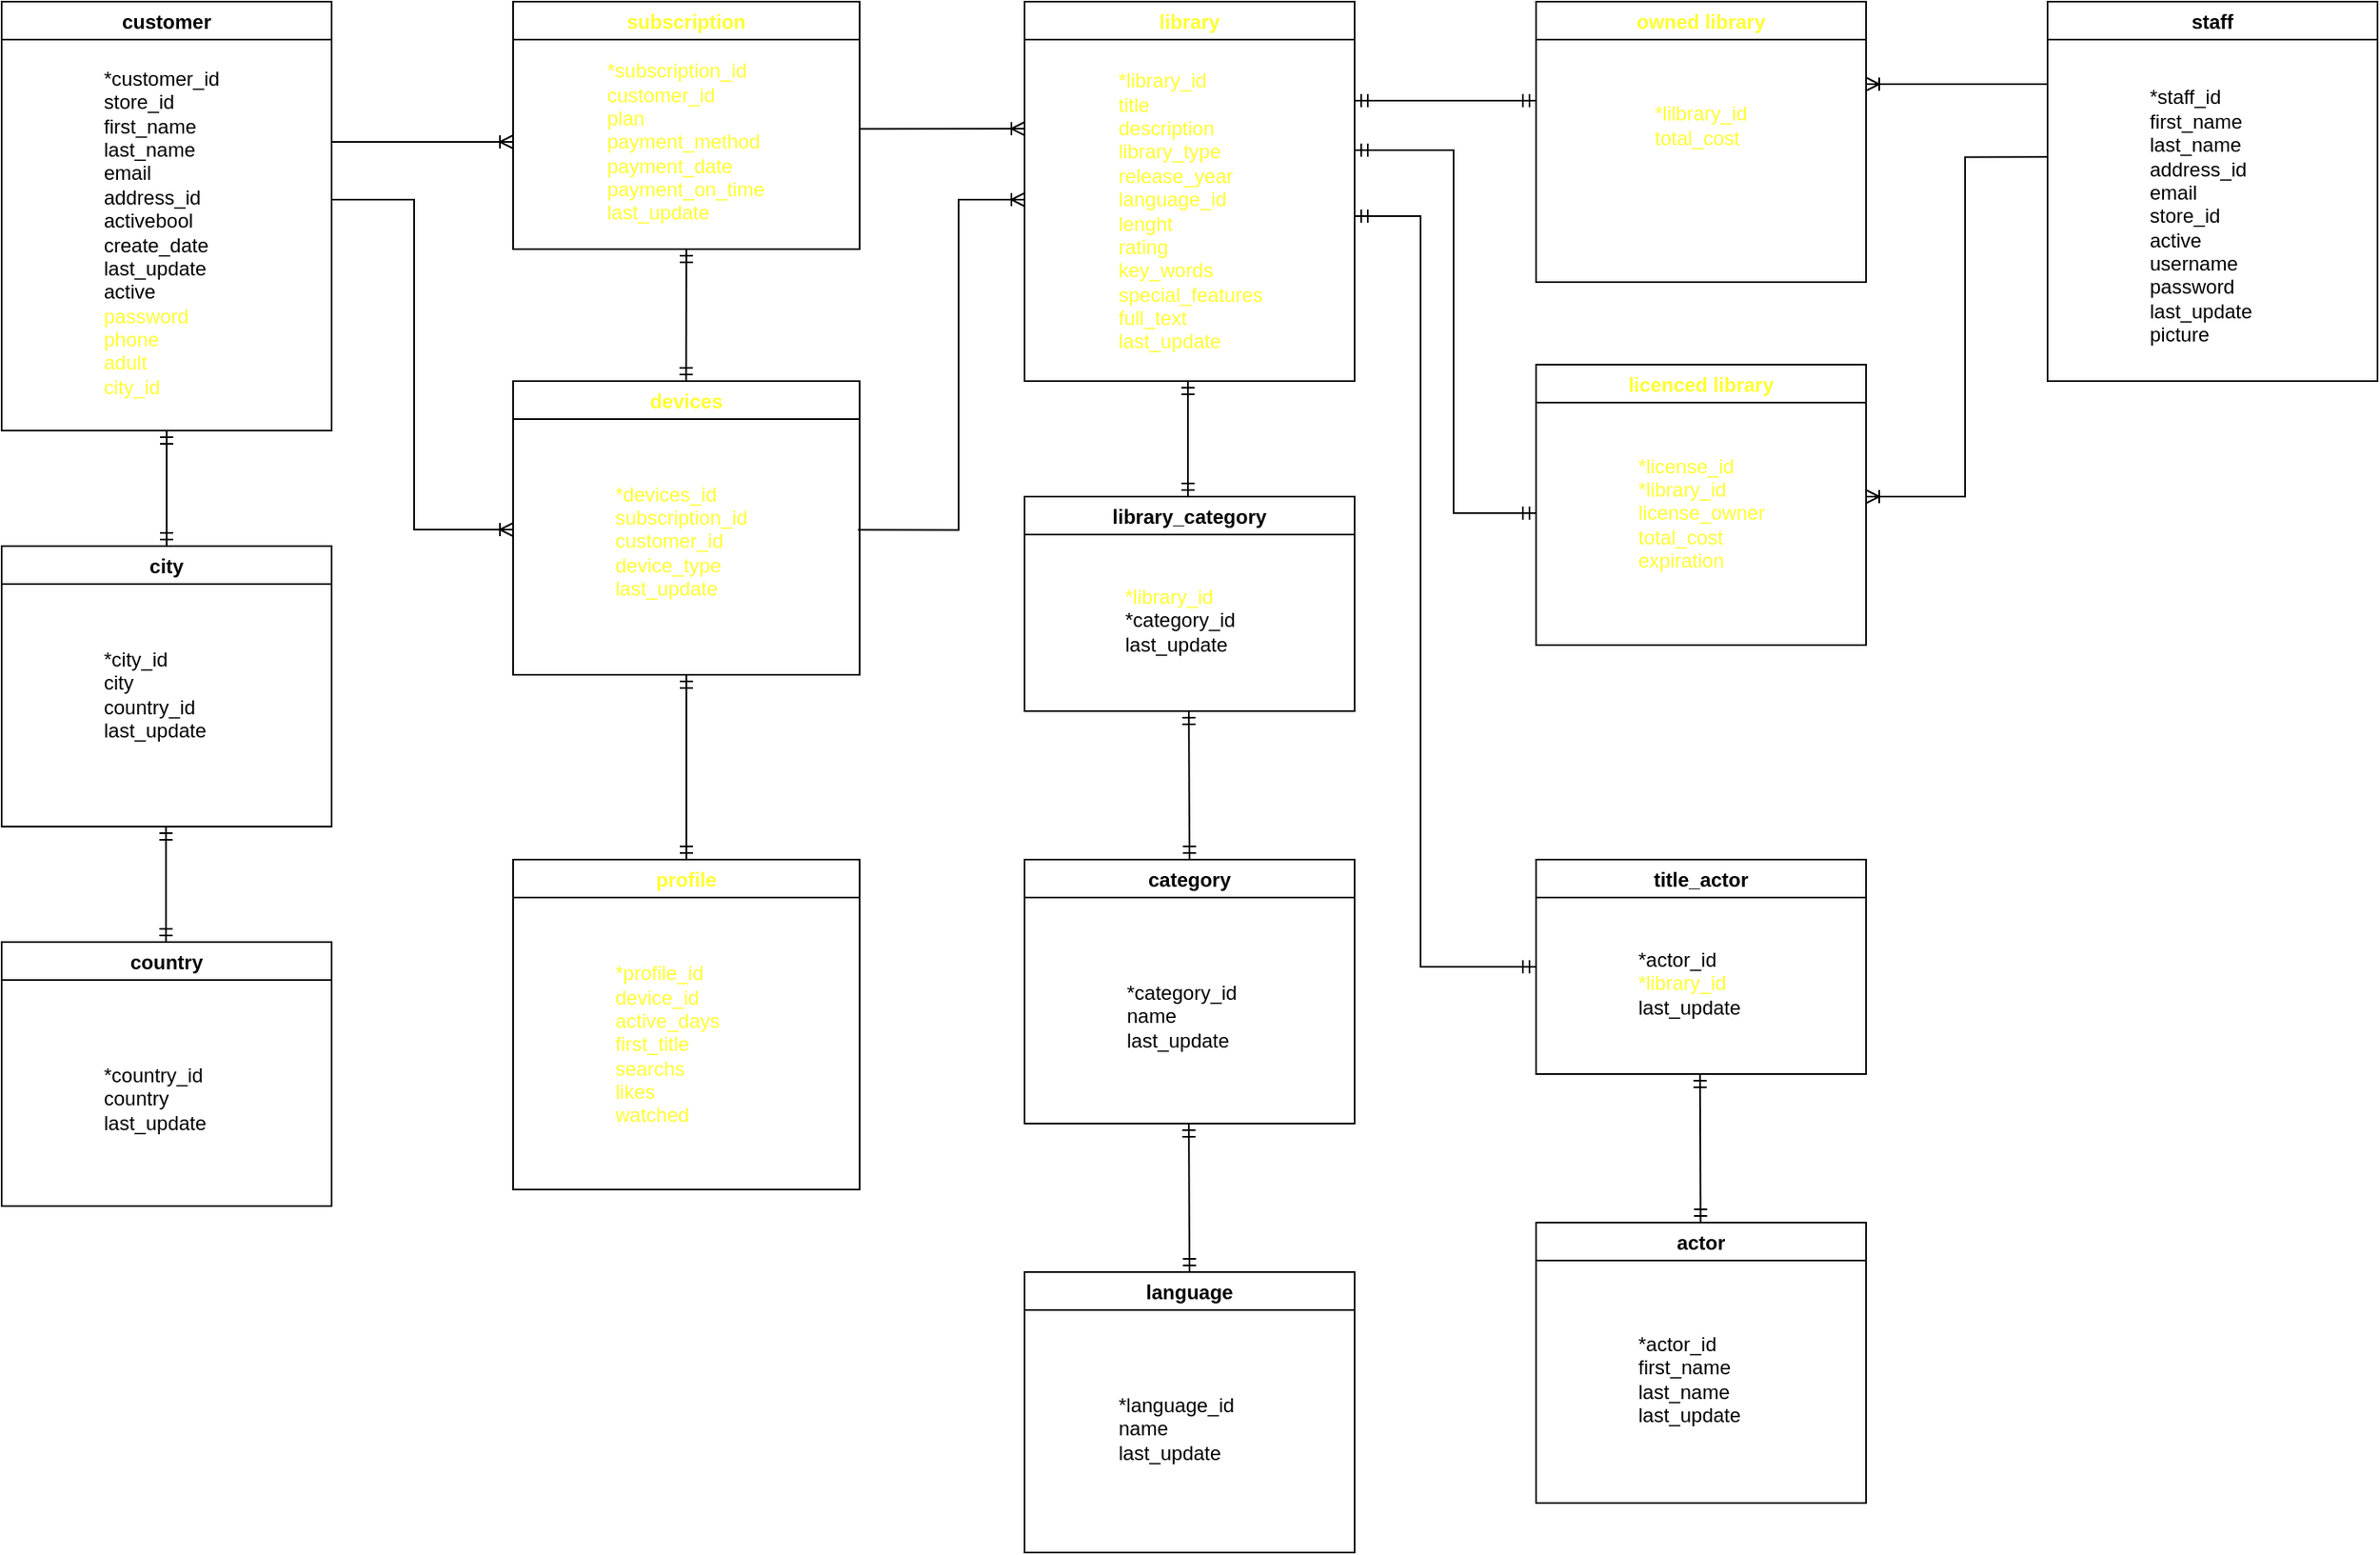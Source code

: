 <mxfile version="17.5.0" type="github">
  <diagram id="TtP-CfeIA3QvMqHtvhTb" name="Page-1">
    <mxGraphModel dx="1045" dy="1703" grid="0" gridSize="10" guides="1" tooltips="1" connect="1" arrows="1" fold="1" page="0" pageScale="1" pageWidth="827" pageHeight="1169" background="none" math="0" shadow="0">
      <root>
        <mxCell id="0" />
        <mxCell id="1" parent="0" />
        <mxCell id="HzS_BnhPK9T8P5cMP2ur-21" value="country" style="swimlane;startSize=23;" parent="1" vertex="1">
          <mxGeometry x="90" y="-550" width="200" height="160" as="geometry" />
        </mxCell>
        <mxCell id="HzS_BnhPK9T8P5cMP2ur-35" value="*country_id&lt;br&gt;country&lt;br&gt;last_update" style="text;html=1;align=left;verticalAlign=middle;resizable=0;points=[];autosize=1;strokeColor=none;fillColor=none;" parent="HzS_BnhPK9T8P5cMP2ur-21" vertex="1">
          <mxGeometry x="60" y="72" width="72" height="46" as="geometry" />
        </mxCell>
        <mxCell id="HzS_BnhPK9T8P5cMP2ur-18" value="customer" style="swimlane;align=center;" parent="1" vertex="1">
          <mxGeometry x="90" y="-1120" width="200" height="260" as="geometry" />
        </mxCell>
        <mxCell id="HzS_BnhPK9T8P5cMP2ur-31" value="*customer_id&lt;br&gt;store_id&lt;br&gt;first_name&lt;br&gt;last_name&lt;br&gt;email&lt;br&gt;address_id&lt;br&gt;activebool&lt;br&gt;create_date&lt;br&gt;last_update&lt;br&gt;active&lt;br&gt;&lt;font color=&quot;#ffff33&quot;&gt;password&lt;br&gt;phone&lt;br&gt;adult&lt;br&gt;city_id&lt;/font&gt;" style="text;html=1;align=left;verticalAlign=middle;resizable=0;points=[];autosize=1;strokeColor=none;fillColor=none;rotation=0;" parent="HzS_BnhPK9T8P5cMP2ur-18" vertex="1">
          <mxGeometry x="60" y="40" width="90" height="200" as="geometry" />
        </mxCell>
        <mxCell id="HzS_BnhPK9T8P5cMP2ur-24" value="devices" style="swimlane;startSize=23;fontColor=#FFFF33;" parent="1" vertex="1">
          <mxGeometry x="400" y="-890" width="210" height="178" as="geometry" />
        </mxCell>
        <mxCell id="pAm7fmLb9yArs0JBZIK8-22" value="*devices_id&lt;br&gt;subscription_id&lt;br&gt;customer_id&lt;br&gt;device_type&lt;br&gt;last_update" style="text;html=1;align=left;verticalAlign=middle;resizable=0;points=[];autosize=1;strokeColor=none;fillColor=none;fontColor=#FFFF33;" parent="HzS_BnhPK9T8P5cMP2ur-24" vertex="1">
          <mxGeometry x="60" y="60" width="90" height="74" as="geometry" />
        </mxCell>
        <mxCell id="HzS_BnhPK9T8P5cMP2ur-20" value="city" style="swimlane;startSize=23;" parent="1" vertex="1">
          <mxGeometry x="90" y="-790" width="200" height="170" as="geometry" />
        </mxCell>
        <mxCell id="HzS_BnhPK9T8P5cMP2ur-33" value="*city_id&lt;br&gt;city&lt;br&gt;country_id&lt;br&gt;last_update" style="text;html=1;align=left;verticalAlign=middle;resizable=0;points=[];autosize=1;strokeColor=none;fillColor=none;" parent="HzS_BnhPK9T8P5cMP2ur-20" vertex="1">
          <mxGeometry x="60" y="60" width="72" height="60" as="geometry" />
        </mxCell>
        <mxCell id="HzS_BnhPK9T8P5cMP2ur-22" value="subscription" style="swimlane;startSize=23;fontColor=#FFFF33;" parent="1" vertex="1">
          <mxGeometry x="400" y="-1120" width="210" height="150" as="geometry" />
        </mxCell>
        <mxCell id="pAm7fmLb9yArs0JBZIK8-20" value="*subscription_id&lt;br&gt;customer_id&lt;br&gt;plan&lt;br&gt;payment_method&lt;br&gt;payment_date&lt;br&gt;payment_on_time&lt;br&gt;last_update" style="text;html=1;align=left;verticalAlign=middle;resizable=0;points=[];autosize=1;strokeColor=none;fillColor=none;fontColor=#FFFF33;" parent="HzS_BnhPK9T8P5cMP2ur-22" vertex="1">
          <mxGeometry x="55" y="34" width="105" height="102" as="geometry" />
        </mxCell>
        <mxCell id="pAm7fmLb9yArs0JBZIK8-1" value="profile" style="swimlane;startSize=23;fontColor=#FFFF33;" parent="1" vertex="1">
          <mxGeometry x="400" y="-600" width="210" height="200" as="geometry" />
        </mxCell>
        <mxCell id="pAm7fmLb9yArs0JBZIK8-2" value="*profile_id&lt;br&gt;device_id&lt;br&gt;active_days&lt;br&gt;first_title&lt;br&gt;searchs&lt;br&gt;likes&lt;br&gt;watched" style="text;html=1;align=left;verticalAlign=middle;resizable=0;points=[];autosize=1;strokeColor=none;fillColor=none;fontColor=#FFFF33;" parent="pAm7fmLb9yArs0JBZIK8-1" vertex="1">
          <mxGeometry x="60" y="61" width="73" height="102" as="geometry" />
        </mxCell>
        <object label="owned library" id="pAm7fmLb9yArs0JBZIK8-3">
          <mxCell style="swimlane;startSize=23;fontColor=#FFFF33;" parent="1" vertex="1">
            <mxGeometry x="1020" y="-1120" width="200" height="170" as="geometry">
              <mxRectangle x="730" y="280" width="70" height="23" as="alternateBounds" />
            </mxGeometry>
          </mxCell>
        </object>
        <mxCell id="pAm7fmLb9yArs0JBZIK8-54" value="*lilbrary_id&lt;br&gt;total_cost" style="text;html=1;align=left;verticalAlign=middle;resizable=0;points=[];autosize=1;strokeColor=none;fillColor=none;fontColor=#FFFF33;" parent="pAm7fmLb9yArs0JBZIK8-3" vertex="1">
          <mxGeometry x="70" y="60" width="70" height="30" as="geometry" />
        </mxCell>
        <object label="licenced library" id="pAm7fmLb9yArs0JBZIK8-4">
          <mxCell style="swimlane;startSize=23;fontColor=#FFFF33;" parent="1" vertex="1">
            <mxGeometry x="1020" y="-900" width="200" height="170" as="geometry">
              <mxRectangle x="730" y="280" width="70" height="23" as="alternateBounds" />
            </mxGeometry>
          </mxCell>
        </object>
        <mxCell id="pAm7fmLb9yArs0JBZIK8-53" value="*license_id&lt;br&gt;*library_id&lt;br&gt;license_owner&lt;br&gt;total_cost&lt;br&gt;expiration" style="text;html=1;align=left;verticalAlign=middle;resizable=0;points=[];autosize=1;strokeColor=none;fillColor=none;fontColor=#FFFF33;" parent="pAm7fmLb9yArs0JBZIK8-4" vertex="1">
          <mxGeometry x="60" y="50" width="90" height="80" as="geometry" />
        </mxCell>
        <object label="library" id="pAm7fmLb9yArs0JBZIK8-6">
          <mxCell style="swimlane;startSize=23;fontColor=#FFFF33;" parent="1" vertex="1">
            <mxGeometry x="710" y="-1120" width="200" height="230" as="geometry">
              <mxRectangle x="730" y="280" width="70" height="23" as="alternateBounds" />
            </mxGeometry>
          </mxCell>
        </object>
        <mxCell id="pAm7fmLb9yArs0JBZIK8-24" value="*library_id&lt;br&gt;title&lt;br&gt;description&lt;br&gt;library_type&lt;br&gt;release_year&lt;br&gt;language_id&lt;br&gt;lenght&lt;br&gt;rating&lt;br&gt;key_words&lt;br&gt;special_features&lt;br&gt;full_text&lt;br&gt;last_update" style="text;html=1;align=left;verticalAlign=middle;resizable=0;points=[];autosize=1;strokeColor=none;fillColor=none;fontColor=#FFFF33;" parent="pAm7fmLb9yArs0JBZIK8-6" vertex="1">
          <mxGeometry x="55" y="41" width="97" height="172" as="geometry" />
        </mxCell>
        <object label="category" id="pAm7fmLb9yArs0JBZIK8-8">
          <mxCell style="swimlane;startSize=23;" parent="1" vertex="1">
            <mxGeometry x="710" y="-600" width="200" height="160" as="geometry">
              <mxRectangle x="730" y="280" width="70" height="23" as="alternateBounds" />
            </mxGeometry>
          </mxCell>
        </object>
        <mxCell id="pAm7fmLb9yArs0JBZIK8-9" value="*category_id&lt;br&gt;name&lt;br&gt;last_update" style="text;html=1;align=left;verticalAlign=middle;resizable=0;points=[];autosize=1;strokeColor=none;fillColor=none;" parent="pAm7fmLb9yArs0JBZIK8-8" vertex="1">
          <mxGeometry x="60" y="70" width="80" height="50" as="geometry" />
        </mxCell>
        <object label="library_category" id="pAm7fmLb9yArs0JBZIK8-10">
          <mxCell style="swimlane;startSize=23;" parent="1" vertex="1">
            <mxGeometry x="710" y="-820" width="200" height="130" as="geometry">
              <mxRectangle x="730" y="280" width="70" height="23" as="alternateBounds" />
            </mxGeometry>
          </mxCell>
        </object>
        <mxCell id="pAm7fmLb9yArs0JBZIK8-11" value="&lt;font color=&quot;#ffff33&quot;&gt;*library_id&lt;br&gt;&lt;/font&gt;*category_id&lt;br&gt;last_update" style="text;html=1;align=left;verticalAlign=middle;resizable=0;points=[];autosize=1;strokeColor=none;fillColor=none;" parent="pAm7fmLb9yArs0JBZIK8-10" vertex="1">
          <mxGeometry x="59" y="50" width="80" height="50" as="geometry" />
        </mxCell>
        <mxCell id="DgAUPHsds82khlt7tc6R-22" value="" style="fontSize=12;html=1;endArrow=ERmandOne;startArrow=ERmandOne;rounded=0;fontColor=#FFFFFF;" edge="1" parent="pAm7fmLb9yArs0JBZIK8-10">
          <mxGeometry width="100" height="100" relative="1" as="geometry">
            <mxPoint x="99.01" y="-70" as="sourcePoint" />
            <mxPoint x="99" as="targetPoint" />
          </mxGeometry>
        </mxCell>
        <object label="language" id="pAm7fmLb9yArs0JBZIK8-12">
          <mxCell style="swimlane;startSize=23;" parent="1" vertex="1">
            <mxGeometry x="710" y="-350" width="200" height="170" as="geometry">
              <mxRectangle x="730" y="280" width="70" height="23" as="alternateBounds" />
            </mxGeometry>
          </mxCell>
        </object>
        <mxCell id="pAm7fmLb9yArs0JBZIK8-13" value="*language_id&lt;br&gt;name&lt;br&gt;last_update" style="text;html=1;align=left;verticalAlign=middle;resizable=0;points=[];autosize=1;strokeColor=none;fillColor=none;" parent="pAm7fmLb9yArs0JBZIK8-12" vertex="1">
          <mxGeometry x="55" y="70" width="90" height="50" as="geometry" />
        </mxCell>
        <object label="staff" id="pAm7fmLb9yArs0JBZIK8-14">
          <mxCell style="swimlane;startSize=23;" parent="1" vertex="1">
            <mxGeometry x="1330" y="-1120" width="200" height="230" as="geometry">
              <mxRectangle x="730" y="280" width="70" height="23" as="alternateBounds" />
            </mxGeometry>
          </mxCell>
        </object>
        <mxCell id="pAm7fmLb9yArs0JBZIK8-15" value="*staff_id&lt;br&gt;first_name&lt;br&gt;last_name&lt;br&gt;address_id&lt;br&gt;email&lt;br&gt;store_id&lt;br&gt;active&lt;br&gt;username&lt;br&gt;password&lt;br&gt;last_update&lt;br&gt;picture" style="text;html=1;align=left;verticalAlign=middle;resizable=0;points=[];autosize=1;strokeColor=none;fillColor=none;" parent="pAm7fmLb9yArs0JBZIK8-14" vertex="1">
          <mxGeometry x="60" y="50" width="80" height="160" as="geometry" />
        </mxCell>
        <object label="title_actor" id="pAm7fmLb9yArs0JBZIK8-16">
          <mxCell style="swimlane;startSize=23;" parent="1" vertex="1">
            <mxGeometry x="1020" y="-600" width="200" height="130" as="geometry">
              <mxRectangle x="730" y="280" width="70" height="23" as="alternateBounds" />
            </mxGeometry>
          </mxCell>
        </object>
        <mxCell id="pAm7fmLb9yArs0JBZIK8-17" value="*actor_id&lt;br&gt;&lt;font color=&quot;#ffff33&quot;&gt;*library_id&lt;br&gt;&lt;/font&gt;last_update" style="text;html=1;align=left;verticalAlign=middle;resizable=0;points=[];autosize=1;strokeColor=none;fillColor=none;" parent="pAm7fmLb9yArs0JBZIK8-16" vertex="1">
          <mxGeometry x="60" y="50" width="80" height="50" as="geometry" />
        </mxCell>
        <object label="actor" id="pAm7fmLb9yArs0JBZIK8-18">
          <mxCell style="swimlane;startSize=23;" parent="1" vertex="1">
            <mxGeometry x="1020" y="-380" width="200" height="170" as="geometry">
              <mxRectangle x="730" y="280" width="70" height="23" as="alternateBounds" />
            </mxGeometry>
          </mxCell>
        </object>
        <mxCell id="pAm7fmLb9yArs0JBZIK8-19" value="*actor_id&lt;br&gt;first_name&lt;br&gt;last_name&lt;br&gt;last_update&lt;br&gt;" style="text;html=1;align=left;verticalAlign=middle;resizable=0;points=[];autosize=1;strokeColor=none;fillColor=none;" parent="pAm7fmLb9yArs0JBZIK8-18" vertex="1">
          <mxGeometry x="60" y="65" width="80" height="60" as="geometry" />
        </mxCell>
        <mxCell id="DgAUPHsds82khlt7tc6R-12" value="" style="fontSize=12;html=1;endArrow=ERoneToMany;rounded=0;fontColor=#FFFFFF;" edge="1" parent="1">
          <mxGeometry width="100" height="100" relative="1" as="geometry">
            <mxPoint x="290" y="-1035" as="sourcePoint" />
            <mxPoint x="400" y="-1035" as="targetPoint" />
          </mxGeometry>
        </mxCell>
        <mxCell id="DgAUPHsds82khlt7tc6R-13" value="" style="fontSize=12;html=1;endArrow=ERmandOne;startArrow=ERmandOne;rounded=0;fontColor=#FFFFFF;exitX=0.5;exitY=1;exitDx=0;exitDy=0;" edge="1" parent="1" source="HzS_BnhPK9T8P5cMP2ur-18">
          <mxGeometry width="100" height="100" relative="1" as="geometry">
            <mxPoint x="189.23" y="-860" as="sourcePoint" />
            <mxPoint x="190" y="-790" as="targetPoint" />
          </mxGeometry>
        </mxCell>
        <mxCell id="DgAUPHsds82khlt7tc6R-16" value="" style="fontSize=12;html=1;endArrow=ERmandOne;startArrow=ERmandOne;rounded=0;fontColor=#FFFFFF;entryX=0.5;entryY=0;entryDx=0;entryDy=0;" edge="1" parent="1" target="pAm7fmLb9yArs0JBZIK8-1">
          <mxGeometry width="100" height="100" relative="1" as="geometry">
            <mxPoint x="505" y="-712" as="sourcePoint" />
            <mxPoint x="504.63" y="-620" as="targetPoint" />
          </mxGeometry>
        </mxCell>
        <mxCell id="DgAUPHsds82khlt7tc6R-17" value="" style="fontSize=12;html=1;endArrow=ERmandOne;startArrow=ERmandOne;rounded=0;fontColor=#FFFFFF;exitX=0.5;exitY=1;exitDx=0;exitDy=0;" edge="1" parent="1">
          <mxGeometry width="100" height="100" relative="1" as="geometry">
            <mxPoint x="189.63" y="-620" as="sourcePoint" />
            <mxPoint x="189.63" y="-550" as="targetPoint" />
          </mxGeometry>
        </mxCell>
        <mxCell id="DgAUPHsds82khlt7tc6R-18" value="" style="edgeStyle=orthogonalEdgeStyle;fontSize=12;html=1;endArrow=ERoneToMany;rounded=0;fontColor=#FFFFFF;" edge="1" parent="1">
          <mxGeometry width="100" height="100" relative="1" as="geometry">
            <mxPoint x="290" y="-1000" as="sourcePoint" />
            <mxPoint x="400" y="-800" as="targetPoint" />
            <Array as="points">
              <mxPoint x="340" y="-1000" />
              <mxPoint x="340" y="-800" />
            </Array>
          </mxGeometry>
        </mxCell>
        <mxCell id="DgAUPHsds82khlt7tc6R-19" value="" style="fontSize=12;html=1;endArrow=ERoneToMany;rounded=0;fontColor=#FFFFFF;" edge="1" parent="1">
          <mxGeometry width="100" height="100" relative="1" as="geometry">
            <mxPoint x="610" y="-1042.82" as="sourcePoint" />
            <mxPoint x="710" y="-1043" as="targetPoint" />
          </mxGeometry>
        </mxCell>
        <mxCell id="DgAUPHsds82khlt7tc6R-20" value="" style="fontSize=12;html=1;endArrow=ERoneToMany;rounded=0;fontColor=#FFFFFF;edgeStyle=orthogonalEdgeStyle;" edge="1" parent="1">
          <mxGeometry width="100" height="100" relative="1" as="geometry">
            <mxPoint x="609" y="-799.82" as="sourcePoint" />
            <mxPoint x="710" y="-1000" as="targetPoint" />
            <Array as="points">
              <mxPoint x="670" y="-800" />
              <mxPoint x="670" y="-1000" />
              <mxPoint x="709" y="-1000" />
            </Array>
          </mxGeometry>
        </mxCell>
        <mxCell id="DgAUPHsds82khlt7tc6R-21" value="" style="fontSize=12;html=1;endArrow=ERmandOne;startArrow=ERmandOne;rounded=0;fontColor=#FFFFFF;entryX=0.5;entryY=0;entryDx=0;entryDy=0;" edge="1" parent="1">
          <mxGeometry width="100" height="100" relative="1" as="geometry">
            <mxPoint x="505" y="-970" as="sourcePoint" />
            <mxPoint x="504.84" y="-890" as="targetPoint" />
          </mxGeometry>
        </mxCell>
        <mxCell id="DgAUPHsds82khlt7tc6R-24" value="" style="fontSize=12;html=1;endArrow=ERmandOne;startArrow=ERmandOne;rounded=0;fontColor=#FFFFFF;exitX=0.5;exitY=1;exitDx=0;exitDy=0;entryX=0.5;entryY=0;entryDx=0;entryDy=0;" edge="1" parent="1">
          <mxGeometry width="100" height="100" relative="1" as="geometry">
            <mxPoint x="809.57" y="-690" as="sourcePoint" />
            <mxPoint x="809.94" y="-600" as="targetPoint" />
          </mxGeometry>
        </mxCell>
        <mxCell id="DgAUPHsds82khlt7tc6R-25" value="" style="fontSize=12;html=1;endArrow=ERmandOne;startArrow=ERmandOne;rounded=0;fontColor=#FFFFFF;exitX=0.5;exitY=1;exitDx=0;exitDy=0;entryX=0.5;entryY=0;entryDx=0;entryDy=0;" edge="1" parent="1">
          <mxGeometry width="100" height="100" relative="1" as="geometry">
            <mxPoint x="809.57" y="-440.0" as="sourcePoint" />
            <mxPoint x="809.94" y="-350" as="targetPoint" />
          </mxGeometry>
        </mxCell>
        <mxCell id="DgAUPHsds82khlt7tc6R-26" value="" style="fontSize=12;html=1;endArrow=ERmandOne;startArrow=ERmandOne;rounded=0;fontColor=#FFFFFF;exitX=0.5;exitY=1;exitDx=0;exitDy=0;entryX=0.5;entryY=0;entryDx=0;entryDy=0;" edge="1" parent="1">
          <mxGeometry width="100" height="100" relative="1" as="geometry">
            <mxPoint x="1119.37" y="-470" as="sourcePoint" />
            <mxPoint x="1119.74" y="-380" as="targetPoint" />
          </mxGeometry>
        </mxCell>
        <mxCell id="DgAUPHsds82khlt7tc6R-27" value="" style="fontSize=12;html=1;endArrow=ERmandOne;startArrow=ERmandOne;rounded=0;fontColor=#FFFFFF;edgeStyle=orthogonalEdgeStyle;entryX=0;entryY=0.5;entryDx=0;entryDy=0;" edge="1" parent="1" target="pAm7fmLb9yArs0JBZIK8-16">
          <mxGeometry width="100" height="100" relative="1" as="geometry">
            <mxPoint x="910" y="-990" as="sourcePoint" />
            <mxPoint x="950" y="-530" as="targetPoint" />
            <Array as="points">
              <mxPoint x="950" y="-990" />
              <mxPoint x="950" y="-535" />
            </Array>
          </mxGeometry>
        </mxCell>
        <mxCell id="DgAUPHsds82khlt7tc6R-28" value="" style="fontSize=12;html=1;endArrow=ERmandOne;startArrow=ERmandOne;rounded=0;fontColor=#FFFFFF;edgeStyle=orthogonalEdgeStyle;" edge="1" parent="1">
          <mxGeometry width="100" height="100" relative="1" as="geometry">
            <mxPoint x="910" y="-1030" as="sourcePoint" />
            <mxPoint x="1020" y="-810" as="targetPoint" />
            <Array as="points">
              <mxPoint x="970" y="-1030" />
              <mxPoint x="970" y="-810" />
            </Array>
          </mxGeometry>
        </mxCell>
        <mxCell id="DgAUPHsds82khlt7tc6R-29" value="" style="fontSize=12;html=1;endArrow=ERmandOne;startArrow=ERmandOne;rounded=0;fontColor=#FFFFFF;exitX=0.5;exitY=1;exitDx=0;exitDy=0;" edge="1" parent="1">
          <mxGeometry width="100" height="100" relative="1" as="geometry">
            <mxPoint x="910.0" y="-1060" as="sourcePoint" />
            <mxPoint x="1020" y="-1060" as="targetPoint" />
          </mxGeometry>
        </mxCell>
        <mxCell id="DgAUPHsds82khlt7tc6R-31" value="" style="fontSize=12;html=1;endArrow=ERoneToMany;rounded=0;fontColor=#FFFFFF;" edge="1" parent="1">
          <mxGeometry width="100" height="100" relative="1" as="geometry">
            <mxPoint x="1330" y="-1070" as="sourcePoint" />
            <mxPoint x="1220" y="-1070" as="targetPoint" />
          </mxGeometry>
        </mxCell>
        <mxCell id="DgAUPHsds82khlt7tc6R-33" value="" style="fontSize=12;html=1;endArrow=ERoneToMany;rounded=0;fontColor=#FFFFFF;edgeStyle=orthogonalEdgeStyle;" edge="1" parent="1">
          <mxGeometry width="100" height="100" relative="1" as="geometry">
            <mxPoint x="1330" y="-1025.85" as="sourcePoint" />
            <mxPoint x="1220" y="-820" as="targetPoint" />
            <Array as="points">
              <mxPoint x="1280" y="-1026" />
              <mxPoint x="1280" y="-820" />
              <mxPoint x="1220" y="-820" />
            </Array>
          </mxGeometry>
        </mxCell>
      </root>
    </mxGraphModel>
  </diagram>
</mxfile>
